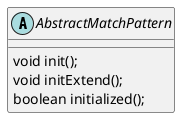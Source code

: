 @startuml

abstract class AbstractMatchPattern {
    void init();
    void initExtend();
    boolean initialized();

}
@enduml